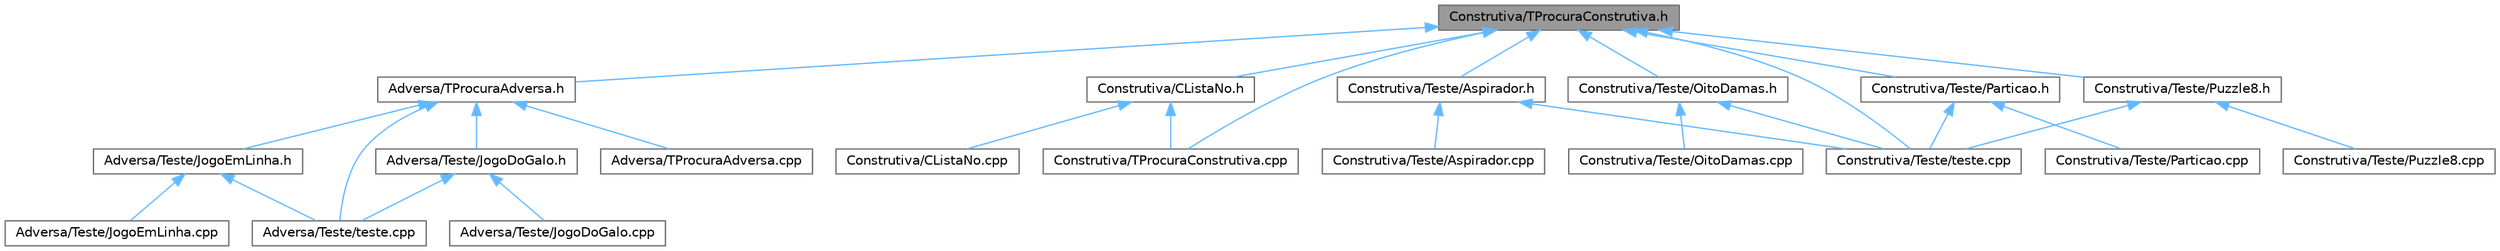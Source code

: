 digraph "Construtiva/TProcuraConstrutiva.h"
{
 // LATEX_PDF_SIZE
  bgcolor="transparent";
  edge [fontname=Helvetica,fontsize=10,labelfontname=Helvetica,labelfontsize=10];
  node [fontname=Helvetica,fontsize=10,shape=box,height=0.2,width=0.4];
  Node1 [id="Node000001",label="Construtiva/TProcuraConstrutiva.h",height=0.2,width=0.4,color="gray40", fillcolor="grey60", style="filled", fontcolor="black",tooltip=" "];
  Node1 -> Node2 [id="edge1_Node000001_Node000002",dir="back",color="steelblue1",style="solid",tooltip=" "];
  Node2 [id="Node000002",label="Adversa/TProcuraAdversa.h",height=0.2,width=0.4,color="grey40", fillcolor="white", style="filled",URL="$TProcuraAdversa_8h.html",tooltip=" "];
  Node2 -> Node3 [id="edge2_Node000002_Node000003",dir="back",color="steelblue1",style="solid",tooltip=" "];
  Node3 [id="Node000003",label="Adversa/TProcuraAdversa.cpp",height=0.2,width=0.4,color="grey40", fillcolor="white", style="filled",URL="$TProcuraAdversa_8cpp.html",tooltip=" "];
  Node2 -> Node4 [id="edge3_Node000002_Node000004",dir="back",color="steelblue1",style="solid",tooltip=" "];
  Node4 [id="Node000004",label="Adversa/Teste/JogoDoGalo.h",height=0.2,width=0.4,color="grey40", fillcolor="white", style="filled",URL="$JogoDoGalo_8h.html",tooltip=" "];
  Node4 -> Node5 [id="edge4_Node000004_Node000005",dir="back",color="steelblue1",style="solid",tooltip=" "];
  Node5 [id="Node000005",label="Adversa/Teste/JogoDoGalo.cpp",height=0.2,width=0.4,color="grey40", fillcolor="white", style="filled",URL="$JogoDoGalo_8cpp.html",tooltip=" "];
  Node4 -> Node6 [id="edge5_Node000004_Node000006",dir="back",color="steelblue1",style="solid",tooltip=" "];
  Node6 [id="Node000006",label="Adversa/Teste/teste.cpp",height=0.2,width=0.4,color="grey40", fillcolor="white", style="filled",URL="$Adversa_2Teste_2teste_8cpp.html",tooltip=" "];
  Node2 -> Node7 [id="edge6_Node000002_Node000007",dir="back",color="steelblue1",style="solid",tooltip=" "];
  Node7 [id="Node000007",label="Adversa/Teste/JogoEmLinha.h",height=0.2,width=0.4,color="grey40", fillcolor="white", style="filled",URL="$JogoEmLinha_8h.html",tooltip=" "];
  Node7 -> Node8 [id="edge7_Node000007_Node000008",dir="back",color="steelblue1",style="solid",tooltip=" "];
  Node8 [id="Node000008",label="Adversa/Teste/JogoEmLinha.cpp",height=0.2,width=0.4,color="grey40", fillcolor="white", style="filled",URL="$JogoEmLinha_8cpp.html",tooltip=" "];
  Node7 -> Node6 [id="edge8_Node000007_Node000006",dir="back",color="steelblue1",style="solid",tooltip=" "];
  Node2 -> Node6 [id="edge9_Node000002_Node000006",dir="back",color="steelblue1",style="solid",tooltip=" "];
  Node1 -> Node9 [id="edge10_Node000001_Node000009",dir="back",color="steelblue1",style="solid",tooltip=" "];
  Node9 [id="Node000009",label="Construtiva/CListaNo.h",height=0.2,width=0.4,color="grey40", fillcolor="white", style="filled",URL="$CListaNo_8h.html",tooltip=" "];
  Node9 -> Node10 [id="edge11_Node000009_Node000010",dir="back",color="steelblue1",style="solid",tooltip=" "];
  Node10 [id="Node000010",label="Construtiva/CListaNo.cpp",height=0.2,width=0.4,color="grey40", fillcolor="white", style="filled",URL="$CListaNo_8cpp.html",tooltip=" "];
  Node9 -> Node11 [id="edge12_Node000009_Node000011",dir="back",color="steelblue1",style="solid",tooltip=" "];
  Node11 [id="Node000011",label="Construtiva/TProcuraConstrutiva.cpp",height=0.2,width=0.4,color="grey40", fillcolor="white", style="filled",URL="$TProcuraConstrutiva_8cpp.html",tooltip=" "];
  Node1 -> Node11 [id="edge13_Node000001_Node000011",dir="back",color="steelblue1",style="solid",tooltip=" "];
  Node1 -> Node12 [id="edge14_Node000001_Node000012",dir="back",color="steelblue1",style="solid",tooltip=" "];
  Node12 [id="Node000012",label="Construtiva/Teste/Aspirador.h",height=0.2,width=0.4,color="grey40", fillcolor="white", style="filled",URL="$Aspirador_8h.html",tooltip=" "];
  Node12 -> Node13 [id="edge15_Node000012_Node000013",dir="back",color="steelblue1",style="solid",tooltip=" "];
  Node13 [id="Node000013",label="Construtiva/Teste/Aspirador.cpp",height=0.2,width=0.4,color="grey40", fillcolor="white", style="filled",URL="$Aspirador_8cpp.html",tooltip=" "];
  Node12 -> Node14 [id="edge16_Node000012_Node000014",dir="back",color="steelblue1",style="solid",tooltip=" "];
  Node14 [id="Node000014",label="Construtiva/Teste/teste.cpp",height=0.2,width=0.4,color="grey40", fillcolor="white", style="filled",URL="$Construtiva_2Teste_2teste_8cpp.html",tooltip=" "];
  Node1 -> Node15 [id="edge17_Node000001_Node000015",dir="back",color="steelblue1",style="solid",tooltip=" "];
  Node15 [id="Node000015",label="Construtiva/Teste/OitoDamas.h",height=0.2,width=0.4,color="grey40", fillcolor="white", style="filled",URL="$Construtiva_2Teste_2OitoDamas_8h.html",tooltip=" "];
  Node15 -> Node16 [id="edge18_Node000015_Node000016",dir="back",color="steelblue1",style="solid",tooltip=" "];
  Node16 [id="Node000016",label="Construtiva/Teste/OitoDamas.cpp",height=0.2,width=0.4,color="grey40", fillcolor="white", style="filled",URL="$Construtiva_2Teste_2OitoDamas_8cpp.html",tooltip=" "];
  Node15 -> Node14 [id="edge19_Node000015_Node000014",dir="back",color="steelblue1",style="solid",tooltip=" "];
  Node1 -> Node17 [id="edge20_Node000001_Node000017",dir="back",color="steelblue1",style="solid",tooltip=" "];
  Node17 [id="Node000017",label="Construtiva/Teste/Particao.h",height=0.2,width=0.4,color="grey40", fillcolor="white", style="filled",URL="$Construtiva_2Teste_2Particao_8h.html",tooltip=" "];
  Node17 -> Node18 [id="edge21_Node000017_Node000018",dir="back",color="steelblue1",style="solid",tooltip=" "];
  Node18 [id="Node000018",label="Construtiva/Teste/Particao.cpp",height=0.2,width=0.4,color="grey40", fillcolor="white", style="filled",URL="$Construtiva_2Teste_2Particao_8cpp.html",tooltip=" "];
  Node17 -> Node14 [id="edge22_Node000017_Node000014",dir="back",color="steelblue1",style="solid",tooltip=" "];
  Node1 -> Node19 [id="edge23_Node000001_Node000019",dir="back",color="steelblue1",style="solid",tooltip=" "];
  Node19 [id="Node000019",label="Construtiva/Teste/Puzzle8.h",height=0.2,width=0.4,color="grey40", fillcolor="white", style="filled",URL="$Puzzle8_8h.html",tooltip=" "];
  Node19 -> Node20 [id="edge24_Node000019_Node000020",dir="back",color="steelblue1",style="solid",tooltip=" "];
  Node20 [id="Node000020",label="Construtiva/Teste/Puzzle8.cpp",height=0.2,width=0.4,color="grey40", fillcolor="white", style="filled",URL="$Puzzle8_8cpp.html",tooltip=" "];
  Node19 -> Node14 [id="edge25_Node000019_Node000014",dir="back",color="steelblue1",style="solid",tooltip=" "];
  Node1 -> Node14 [id="edge26_Node000001_Node000014",dir="back",color="steelblue1",style="solid",tooltip=" "];
}
